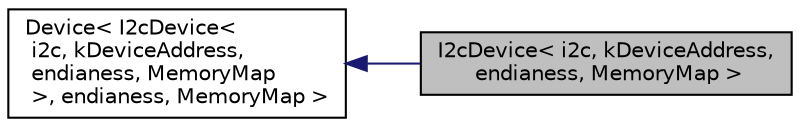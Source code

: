 digraph "I2cDevice&lt; i2c, kDeviceAddress, endianess, MemoryMap &gt;"
{
  edge [fontname="Helvetica",fontsize="10",labelfontname="Helvetica",labelfontsize="10"];
  node [fontname="Helvetica",fontsize="10",shape=record];
  rankdir="LR";
  Node1 [label="I2cDevice\< i2c, kDeviceAddress,\l endianess, MemoryMap \>",height=0.2,width=0.4,color="black", fillcolor="grey75", style="filled" fontcolor="black"];
  Node2 -> Node1 [dir="back",color="midnightblue",fontsize="10",style="solid",fontname="Helvetica"];
  Node2 [label="Device\< I2cDevice\<\l i2c, kDeviceAddress,\l endianess, MemoryMap\l \>, endianess, MemoryMap \>",height=0.2,width=0.4,color="black", fillcolor="white", style="filled",URL="$d7/d94/classDevice.html"];
}
